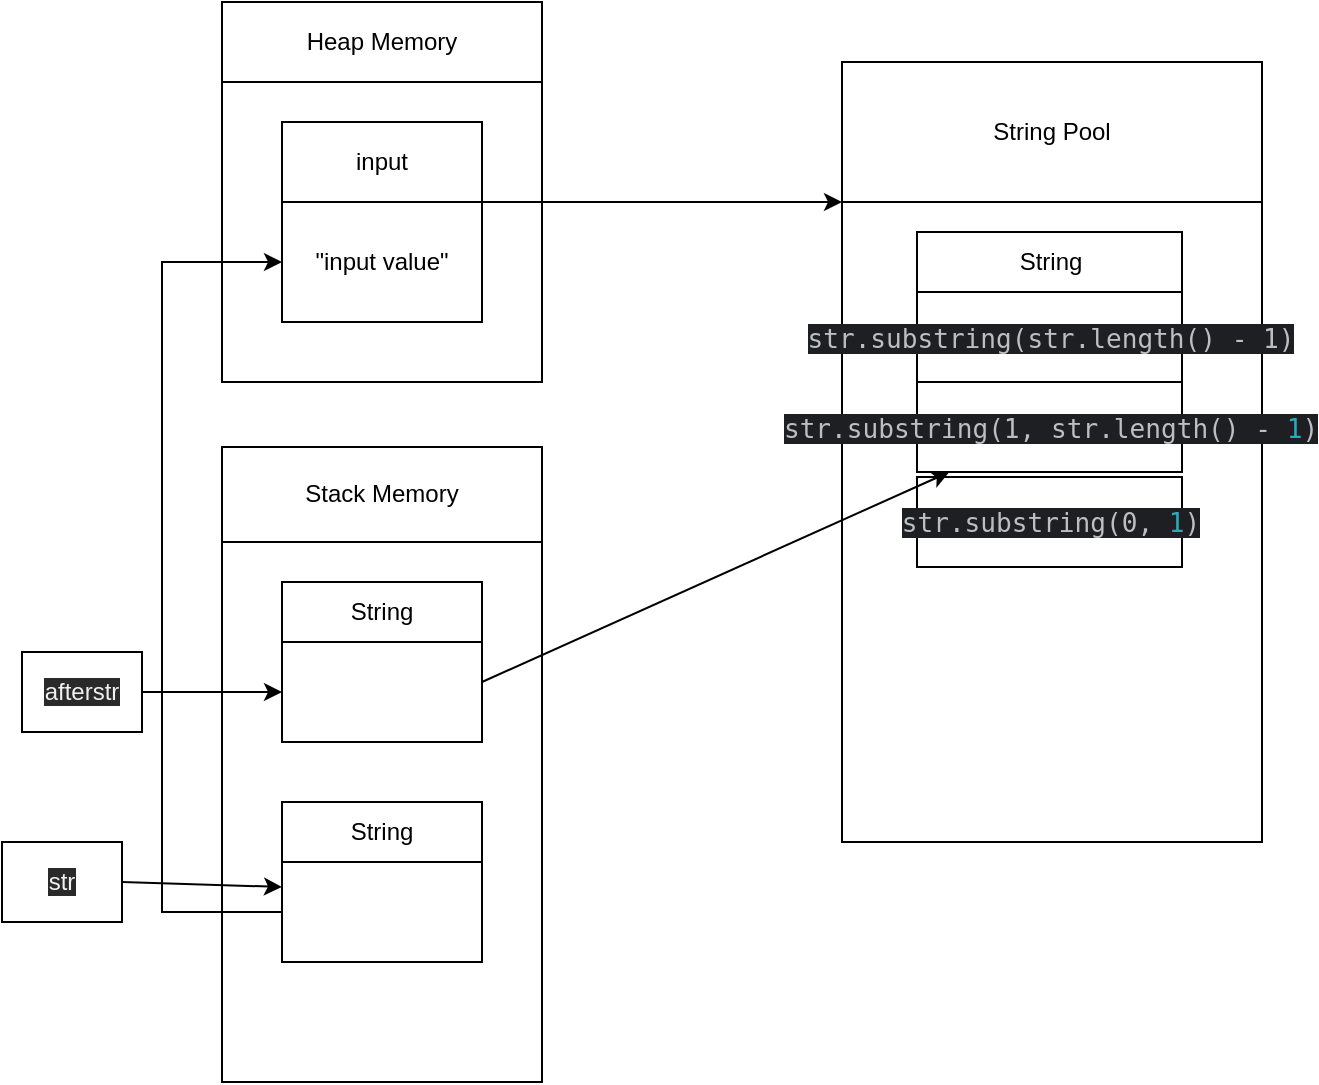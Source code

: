 <mxfile version="20.5.3" type="embed"><diagram name="Page-1" id="2YBvvXClWsGukQMizWep"><mxGraphModel dx="912" dy="507" grid="1" gridSize="10" guides="1" tooltips="1" connect="1" arrows="1" fold="1" page="1" pageScale="1" pageWidth="850" pageHeight="1100" math="0" shadow="0"><root><mxCell id="0"/><mxCell id="1" parent="0"/><mxCell id="4YaebFQJemDag6wVgupI-9" value="" style="rounded=0;whiteSpace=wrap;html=1;" parent="1" vertex="1"><mxGeometry x="150" y="180" width="160" height="150" as="geometry"/></mxCell><mxCell id="4YaebFQJemDag6wVgupI-2" value="String Pool" style="rounded=0;whiteSpace=wrap;html=1;" parent="1" vertex="1"><mxGeometry x="460" y="170" width="210" height="70" as="geometry"/></mxCell><mxCell id="4YaebFQJemDag6wVgupI-3" value="" style="rounded=0;whiteSpace=wrap;html=1;" parent="1" vertex="1"><mxGeometry x="460" y="240" width="210" height="320" as="geometry"/></mxCell><mxCell id="4YaebFQJemDag6wVgupI-6" value="input" style="rounded=0;whiteSpace=wrap;html=1;" parent="1" vertex="1"><mxGeometry x="180" y="200" width="100" height="40" as="geometry"/></mxCell><mxCell id="4YaebFQJemDag6wVgupI-7" value="&quot;input value&quot;" style="rounded=0;whiteSpace=wrap;html=1;" parent="1" vertex="1"><mxGeometry x="180" y="240" width="100" height="60" as="geometry"/></mxCell><mxCell id="4YaebFQJemDag6wVgupI-8" value="" style="endArrow=classic;html=1;rounded=0;entryX=0;entryY=0;entryDx=0;entryDy=0;exitX=1;exitY=0;exitDx=0;exitDy=0;" parent="1" source="4YaebFQJemDag6wVgupI-7" target="4YaebFQJemDag6wVgupI-3" edge="1"><mxGeometry width="50" height="50" relative="1" as="geometry"><mxPoint x="425" y="240" as="sourcePoint"/><mxPoint x="475" y="190" as="targetPoint"/></mxGeometry></mxCell><mxCell id="4YaebFQJemDag6wVgupI-10" value="Heap Memory" style="rounded=0;whiteSpace=wrap;html=1;" parent="1" vertex="1"><mxGeometry x="150" y="140" width="160" height="40" as="geometry"/></mxCell><mxCell id="4YaebFQJemDag6wVgupI-11" value="String" style="rounded=0;whiteSpace=wrap;html=1;" parent="1" vertex="1"><mxGeometry x="497.5" y="255" width="132.5" height="30" as="geometry"/></mxCell><mxCell id="4YaebFQJemDag6wVgupI-12" value="&lt;div style=&quot;background-color:#1e1f22;color:#bcbec4&quot;&gt;&lt;pre style=&quot;font-family:'JetBrains Mono',monospace;font-size:9.8pt;&quot;&gt;str.substring(str.length() - 1)&lt;/pre&gt;&lt;/div&gt;" style="rounded=0;whiteSpace=wrap;html=1;" parent="1" vertex="1"><mxGeometry x="497.5" y="285" width="132.5" height="45" as="geometry"/></mxCell><mxCell id="4YaebFQJemDag6wVgupI-14" value="&lt;div style=&quot;background-color:#1e1f22;color:#bcbec4&quot;&gt;&lt;pre style=&quot;font-family:'JetBrains Mono',monospace;font-size:9.8pt;&quot;&gt;&lt;div&gt;&lt;pre style=&quot;font-family:'JetBrains Mono',monospace;font-size:9.8pt;&quot;&gt;str.substring(1, str.length() - &lt;span style=&quot;color:#2aacb8;&quot;&gt;1&lt;/span&gt;)&lt;/pre&gt;&lt;/div&gt;&lt;/pre&gt;&lt;/div&gt;" style="rounded=0;whiteSpace=wrap;html=1;" parent="1" vertex="1"><mxGeometry x="497.5" y="330" width="132.5" height="45" as="geometry"/></mxCell><mxCell id="4YaebFQJemDag6wVgupI-15" value="&lt;div style=&quot;background-color:#1e1f22;color:#bcbec4&quot;&gt;&lt;pre style=&quot;font-family:'JetBrains Mono',monospace;font-size:9.8pt;&quot;&gt;&lt;pre style=&quot;font-family:'JetBrains Mono',monospace;font-size:9.8pt;&quot;&gt;&lt;pre style=&quot;font-family:'JetBrains Mono',monospace;font-size:9.8pt;&quot;&gt;&lt;div&gt;&lt;pre style=&quot;font-family:'JetBrains Mono',monospace;font-size:9.8pt;&quot;&gt;str.substring(0, &lt;span style=&quot;color:#2aacb8;&quot;&gt;1&lt;/span&gt;)&lt;/pre&gt;&lt;/div&gt;&lt;/pre&gt;&lt;/pre&gt;&lt;/pre&gt;&lt;/div&gt;" style="rounded=0;whiteSpace=wrap;html=1;" parent="1" vertex="1"><mxGeometry x="497.5" y="377.5" width="132.5" height="45" as="geometry"/></mxCell><mxCell id="4YaebFQJemDag6wVgupI-16" value="Stack Memory" style="rounded=0;whiteSpace=wrap;html=1;" parent="1" vertex="1"><mxGeometry x="150" y="362.5" width="160" height="47.5" as="geometry"/></mxCell><mxCell id="4YaebFQJemDag6wVgupI-17" value="" style="rounded=0;whiteSpace=wrap;html=1;" parent="1" vertex="1"><mxGeometry x="150" y="410" width="160" height="270" as="geometry"/></mxCell><mxCell id="4YaebFQJemDag6wVgupI-18" value="String" style="rounded=0;whiteSpace=wrap;html=1;" parent="1" vertex="1"><mxGeometry x="180" y="430" width="100" height="30" as="geometry"/></mxCell><mxCell id="4YaebFQJemDag6wVgupI-19" value="" style="rounded=0;whiteSpace=wrap;html=1;" parent="1" vertex="1"><mxGeometry x="180" y="460" width="100" height="50" as="geometry"/></mxCell><mxCell id="4YaebFQJemDag6wVgupI-20" value="" style="endArrow=classic;html=1;rounded=0;" parent="1" target="4YaebFQJemDag6wVgupI-14" edge="1"><mxGeometry width="50" height="50" relative="1" as="geometry"><mxPoint x="280" y="480" as="sourcePoint"/><mxPoint x="330" y="430" as="targetPoint"/></mxGeometry></mxCell><mxCell id="4YaebFQJemDag6wVgupI-22" value="String" style="rounded=0;whiteSpace=wrap;html=1;" parent="1" vertex="1"><mxGeometry x="180" y="540" width="100" height="30" as="geometry"/></mxCell><mxCell id="4YaebFQJemDag6wVgupI-23" value="" style="rounded=0;whiteSpace=wrap;html=1;" parent="1" vertex="1"><mxGeometry x="180" y="570" width="100" height="50" as="geometry"/></mxCell><mxCell id="4YaebFQJemDag6wVgupI-24" value="" style="endArrow=classic;html=1;rounded=0;exitX=0;exitY=0.5;exitDx=0;exitDy=0;entryX=0;entryY=0.5;entryDx=0;entryDy=0;" parent="1" source="4YaebFQJemDag6wVgupI-23" target="4YaebFQJemDag6wVgupI-7" edge="1"><mxGeometry width="50" height="50" relative="1" as="geometry"><mxPoint x="140" y="580" as="sourcePoint"/><mxPoint x="120" y="270" as="targetPoint"/><Array as="points"><mxPoint x="120" y="595"/><mxPoint x="120" y="270"/></Array></mxGeometry></mxCell><mxCell id="2" value="&lt;meta charset=&quot;utf-8&quot;&gt;&lt;span style=&quot;color: rgb(240, 240, 240); font-family: Helvetica; font-size: 12px; font-style: normal; font-variant-ligatures: normal; font-variant-caps: normal; font-weight: 400; letter-spacing: normal; orphans: 2; text-align: center; text-indent: 0px; text-transform: none; widows: 2; word-spacing: 0px; -webkit-text-stroke-width: 0px; background-color: rgb(42, 42, 42); text-decoration-thickness: initial; text-decoration-style: initial; text-decoration-color: initial; float: none; display: inline !important;&quot;&gt;afterstr&lt;/span&gt;" style="rounded=0;whiteSpace=wrap;html=1;" vertex="1" parent="1"><mxGeometry x="50" y="465" width="60" height="40" as="geometry"/></mxCell><mxCell id="3" value="" style="endArrow=classic;html=1;rounded=0;entryX=0;entryY=0.5;entryDx=0;entryDy=0;exitX=1;exitY=0.5;exitDx=0;exitDy=0;" edge="1" parent="1" source="2" target="4YaebFQJemDag6wVgupI-19"><mxGeometry width="50" height="50" relative="1" as="geometry"><mxPoint x="110" y="490" as="sourcePoint"/><mxPoint x="160" y="440" as="targetPoint"/></mxGeometry></mxCell><mxCell id="4" value="&lt;span style=&quot;color: rgb(240, 240, 240); font-family: Helvetica; font-size: 12px; font-style: normal; font-variant-ligatures: normal; font-variant-caps: normal; font-weight: 400; letter-spacing: normal; orphans: 2; text-align: center; text-indent: 0px; text-transform: none; widows: 2; word-spacing: 0px; -webkit-text-stroke-width: 0px; background-color: rgb(42, 42, 42); text-decoration-thickness: initial; text-decoration-style: initial; text-decoration-color: initial; float: none; display: inline !important;&quot;&gt;str&lt;/span&gt;" style="rounded=0;whiteSpace=wrap;html=1;" vertex="1" parent="1"><mxGeometry x="40" y="560" width="60" height="40" as="geometry"/></mxCell><mxCell id="5" value="" style="endArrow=classic;html=1;rounded=0;entryX=0;entryY=0.25;entryDx=0;entryDy=0;exitX=1;exitY=0.5;exitDx=0;exitDy=0;" edge="1" parent="1" source="4" target="4YaebFQJemDag6wVgupI-23"><mxGeometry width="50" height="50" relative="1" as="geometry"><mxPoint x="110" y="570" as="sourcePoint"/><mxPoint x="160" y="520" as="targetPoint"/></mxGeometry></mxCell></root></mxGraphModel></diagram></mxfile>